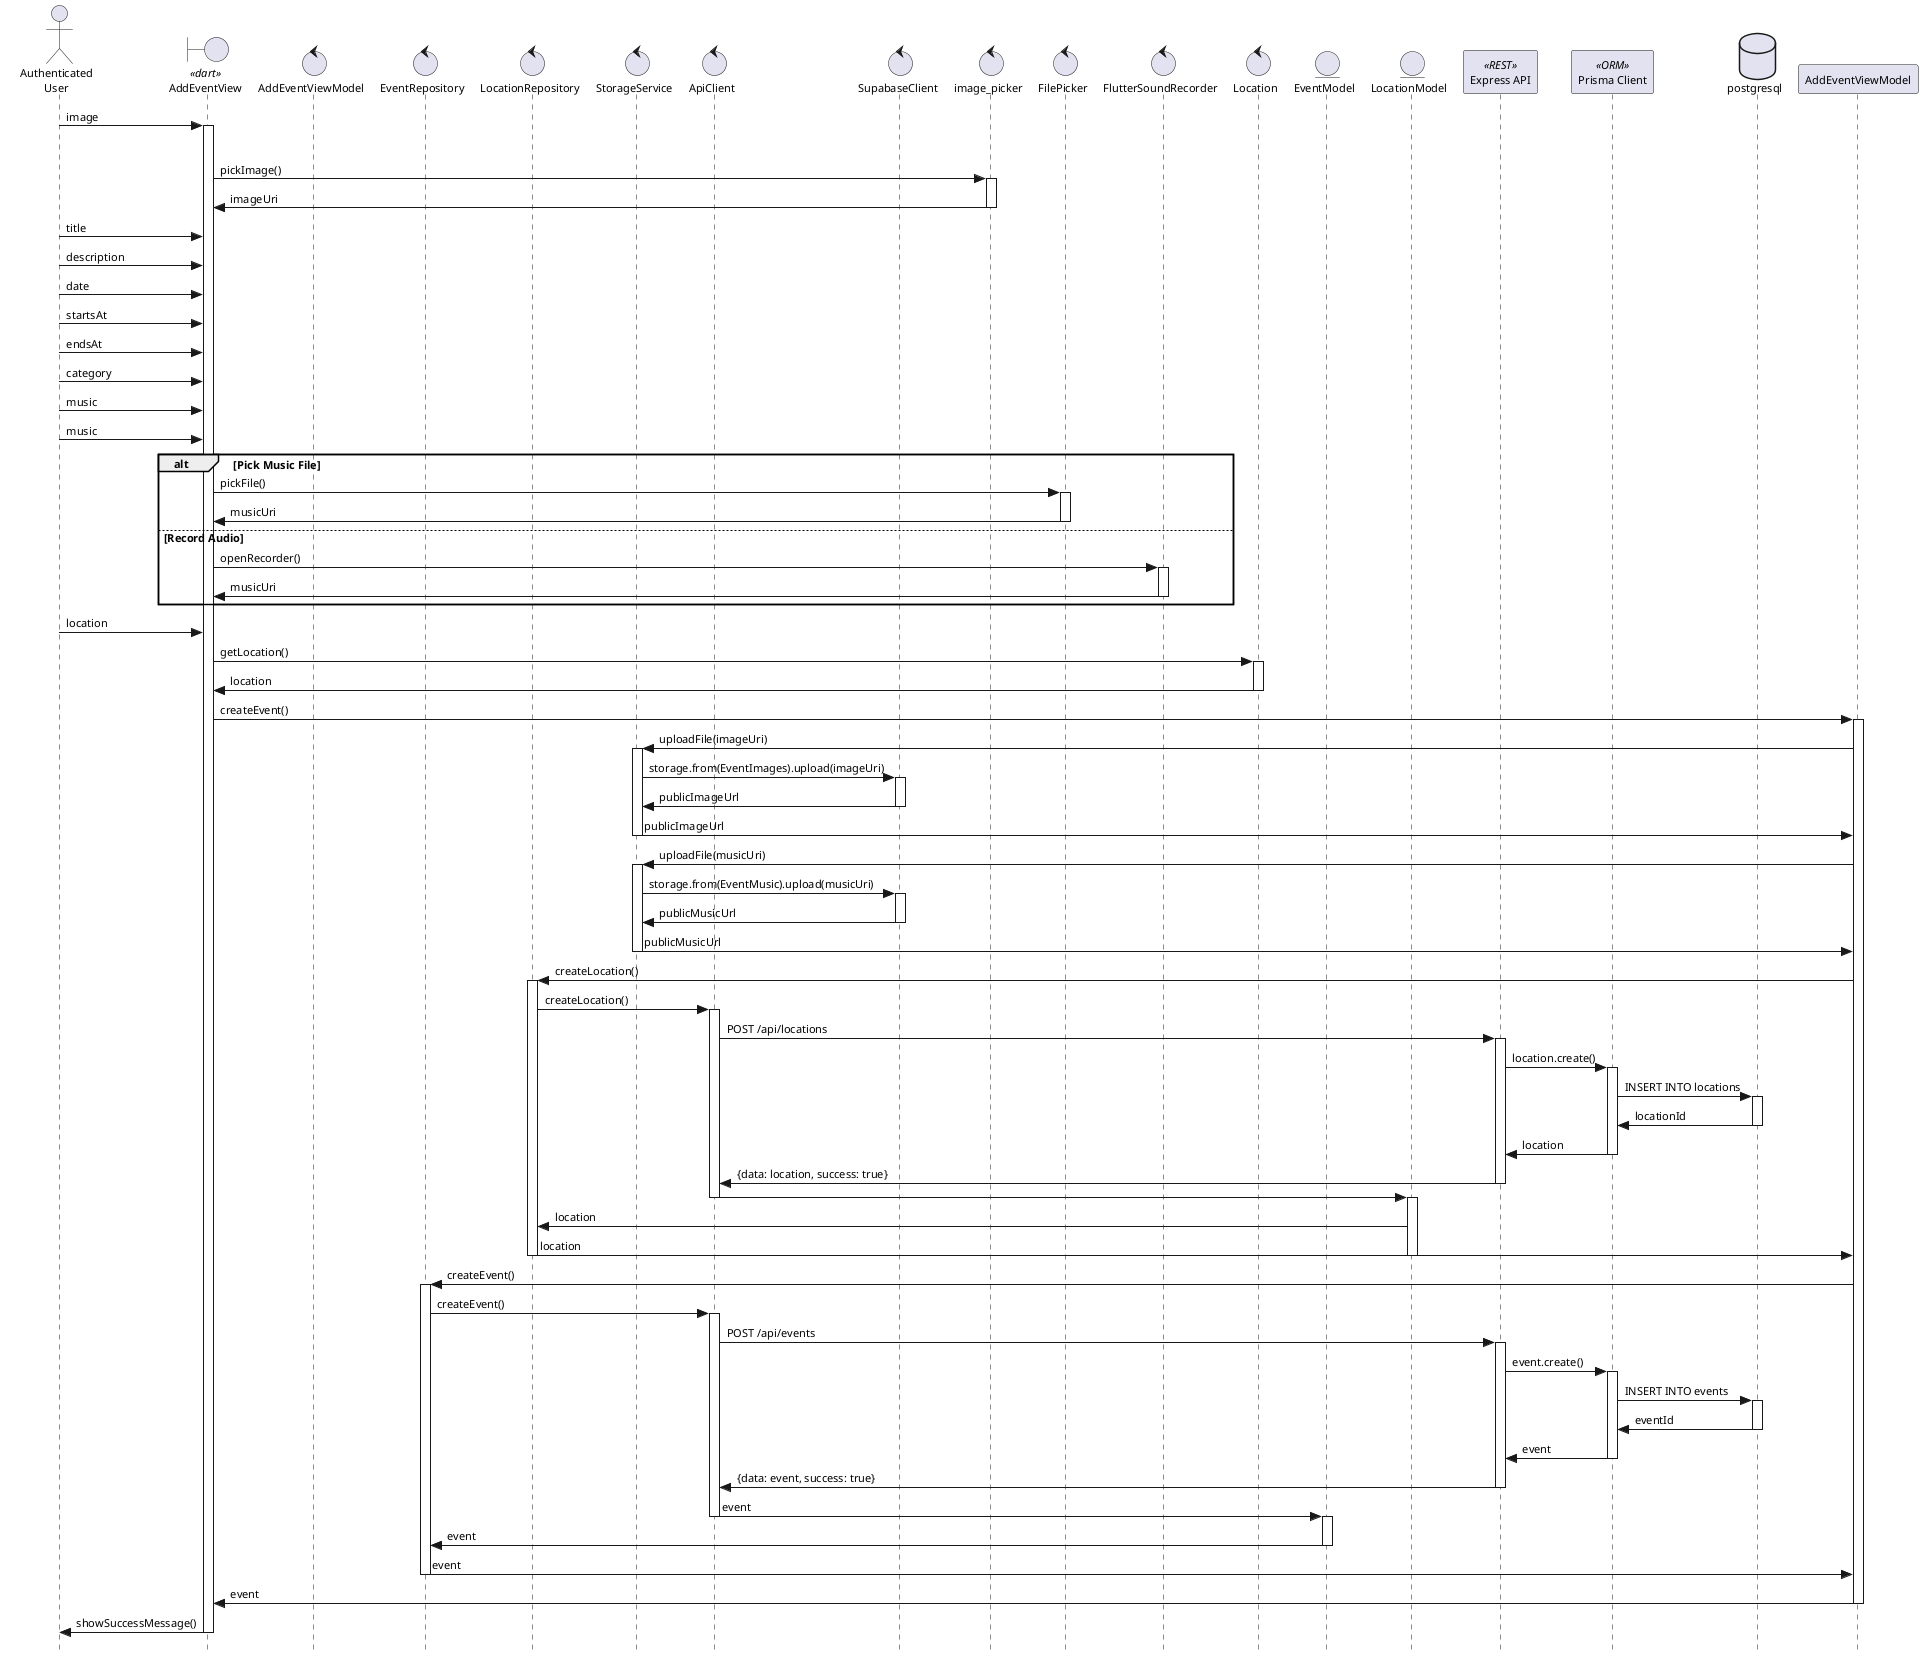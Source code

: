 @startuml
skinparam style strictuml
skinparam defaultFontSize 11
skinparam stereotypePosition top

actor "Authenticated\nUser" as AuthenticatedUser

boundary "AddEventView" as AddEventView << dart >>

control "AddEventViewModel" as AddEventController

control "EventRepository" as EventRepository
control "LocationRepository" as LocationRepository
control "StorageService" as StorageService
control "ApiClient" as ApiClient
control "SupabaseClient" as SupabaseClient

control "image_picker" as imagePicker
control "FilePicker" as FilePicker
control "FlutterSoundRecorder" as FlutterSoundRecorder
control "Location" as Location

entity "EventModel" as EventModel
entity "LocationModel" as LocationModel

participant "Express API" as API << REST >>
participant "Prisma Client" as prisma << ORM >>
database postgresql


AuthenticatedUser -> AddEventView : image

alt Pick Image
activate AddEventView
AddEventView -> imagePicker : pickImage()
activate imagePicker
imagePicker -> AddEventView : imageUri
deactivate imagePicker

AuthenticatedUser -> AddEventView : title
AuthenticatedUser -> AddEventView : description
AuthenticatedUser -> AddEventView : date
AuthenticatedUser -> AddEventView : startsAt
AuthenticatedUser -> AddEventView : endsAt
AuthenticatedUser -> AddEventView : category
AuthenticatedUser -> AddEventView : music


AuthenticatedUser -> AddEventView : music
alt Pick Music File
    AddEventView -> FilePicker : pickFile()
    activate FilePicker
    FilePicker -> AddEventView : musicUri
    deactivate FilePicker
else Record Audio
    AddEventView -> FlutterSoundRecorder : openRecorder()
    activate FlutterSoundRecorder
    FlutterSoundRecorder -> AddEventView : musicUri
    deactivate FlutterSoundRecorder
end

AuthenticatedUser -> AddEventView : location
AddEventView -> Location : getLocation()
activate Location
Location -> AddEventView : location
deactivate Location

AddEventView -> AddEventViewModel : createEvent()
activate AddEventViewModel
AddEventViewModel -> StorageService : uploadFile(imageUri)
activate StorageService
StorageService -> SupabaseClient : storage.from(EventImages).upload(imageUri)
activate SupabaseClient
SupabaseClient -> StorageService : publicImageUrl
deactivate SupabaseClient
StorageService -> AddEventViewModel : publicImageUrl
deactivate StorageService

AddEventViewModel -> StorageService : uploadFile(musicUri)
activate StorageService
StorageService -> SupabaseClient : storage.from(EventMusic).upload(musicUri)
activate SupabaseClient
SupabaseClient -> StorageService : publicMusicUrl
deactivate SupabaseClient
StorageService -> AddEventViewModel : publicMusicUrl
deactivate StorageService

AddEventViewModel -> LocationRepository : createLocation()
activate LocationRepository
LocationRepository -> ApiClient : createLocation()

activate ApiClient

ApiClient -> API : POST /api/locations
activate API
API -> prisma : location.create()
activate prisma
prisma -> postgresql : INSERT INTO locations
activate postgresql
postgresql -> prisma : locationId
deactivate postgresql
prisma -> API : location
deactivate prisma
API -> ApiClient : {data: location, success: true}
deactivate API
ApiClient -> LocationModel
deactivate ApiClient
activate LocationModel

LocationModel -> LocationRepository : location
LocationRepository -> AddEventViewModel : location
deactivate LocationModel
deactivate LocationRepository

AddEventViewModel -> EventRepository : createEvent()
activate EventRepository
EventRepository -> ApiClient : createEvent()
activate ApiClient
ApiClient -> API : POST /api/events
activate API
API -> prisma : event.create()
activate prisma
prisma -> postgresql : INSERT INTO events
activate postgresql
postgresql -> prisma : eventId
deactivate postgresql
prisma -> API : event
deactivate prisma
API -> ApiClient : {data: event, success: true}
deactivate API
ApiClient -> EventModel : event
deactivate ApiClient
activate EventModel
EventModel -> EventRepository : event
deactivate EventModel
EventRepository -> AddEventViewModel : event
deactivate EventRepository

AddEventViewModel -> AddEventView : event
deactivate AddEventViewModel
AddEventView -> AuthenticatedUser : showSuccessMessage()
deactivate AddEventView











@enduml







